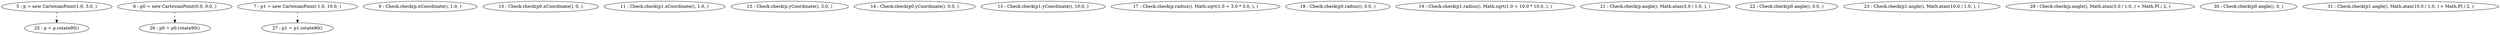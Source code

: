digraph G {
"5 : p = new CartesianPoint(1.0, 3.0, )"
"5 : p = new CartesianPoint(1.0, 3.0, )" -> "25 : p = p.rotate90()" [style=dashed]
"6 : p0 = new CartesianPoint(0.0, 0.0, )"
"6 : p0 = new CartesianPoint(0.0, 0.0, )" -> "26 : p0 = p0.rotate90()" [style=dashed]
"7 : p1 = new CartesianPoint(-1.0, 10.0, )"
"7 : p1 = new CartesianPoint(-1.0, 10.0, )" -> "27 : p1 = p1.rotate90()" [style=dashed]
"9 : Check.check(p.xCoordinate(), 1.0, )"
"10 : Check.check(p0.xCoordinate(), 0, )"
"11 : Check.check(p1.xCoordinate(), 1.0, )"
"13 : Check.check(p.yCoordinate(), 3.0, )"
"14 : Check.check(p0.yCoordinate(), 0.0, )"
"15 : Check.check(p1.yCoordinate(), 10.0, )"
"17 : Check.check(p.radius(), Math.sqrt(1.0 + 3.0 * 3.0, ), )"
"18 : Check.check(p0.radius(), 0.0, )"
"19 : Check.check(p1.radius(), Math.sqrt(1.0 + 10.0 * 10.0, ), )"
"21 : Check.check(p.angle(), Math.atan(3.0 / 1.0, ), )"
"22 : Check.check(p0.angle(), 0.0, )"
"23 : Check.check(p1.angle(), Math.atan(10.0 / 1.0, ), )"
"25 : p = p.rotate90()"
"26 : p0 = p0.rotate90()"
"27 : p1 = p1.rotate90()"
"29 : Check.check(p.angle(), Math.atan(3.0 / 1.0, ) + Math.PI / 2, )"
"30 : Check.check(p0.angle(), 0, )"
"31 : Check.check(p1.angle(), Math.atan(10.0 / 1.0, ) + Math.PI / 2, )"
}